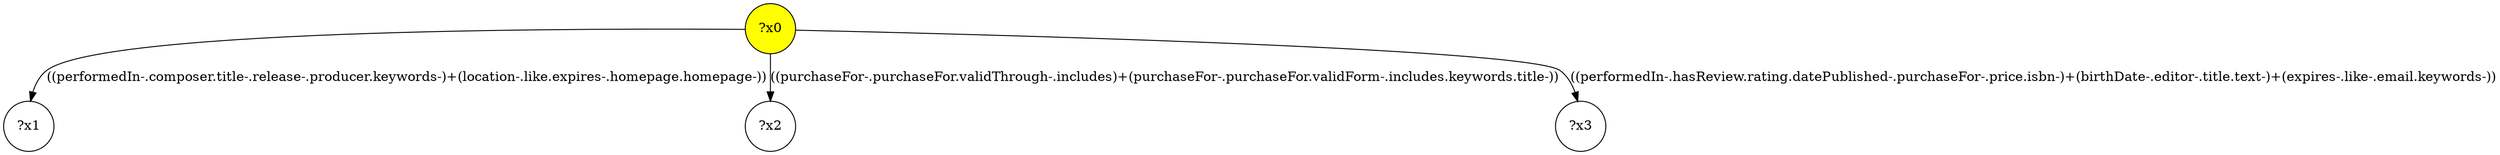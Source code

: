 digraph g {
	x0 [fillcolor="yellow", style="filled," shape=circle, label="?x0"];
	x1 [shape=circle, label="?x1"];
	x0 -> x1 [label="((performedIn-.composer.title-.release-.producer.keywords-)+(location-.like.expires-.homepage.homepage-))"];
	x2 [shape=circle, label="?x2"];
	x0 -> x2 [label="((purchaseFor-.purchaseFor.validThrough-.includes)+(purchaseFor-.purchaseFor.validForm-.includes.keywords.title-))"];
	x3 [shape=circle, label="?x3"];
	x0 -> x3 [label="((performedIn-.hasReview.rating.datePublished-.purchaseFor-.price.isbn-)+(birthDate-.editor-.title.text-)+(expires-.like-.email.keywords-))"];
}
